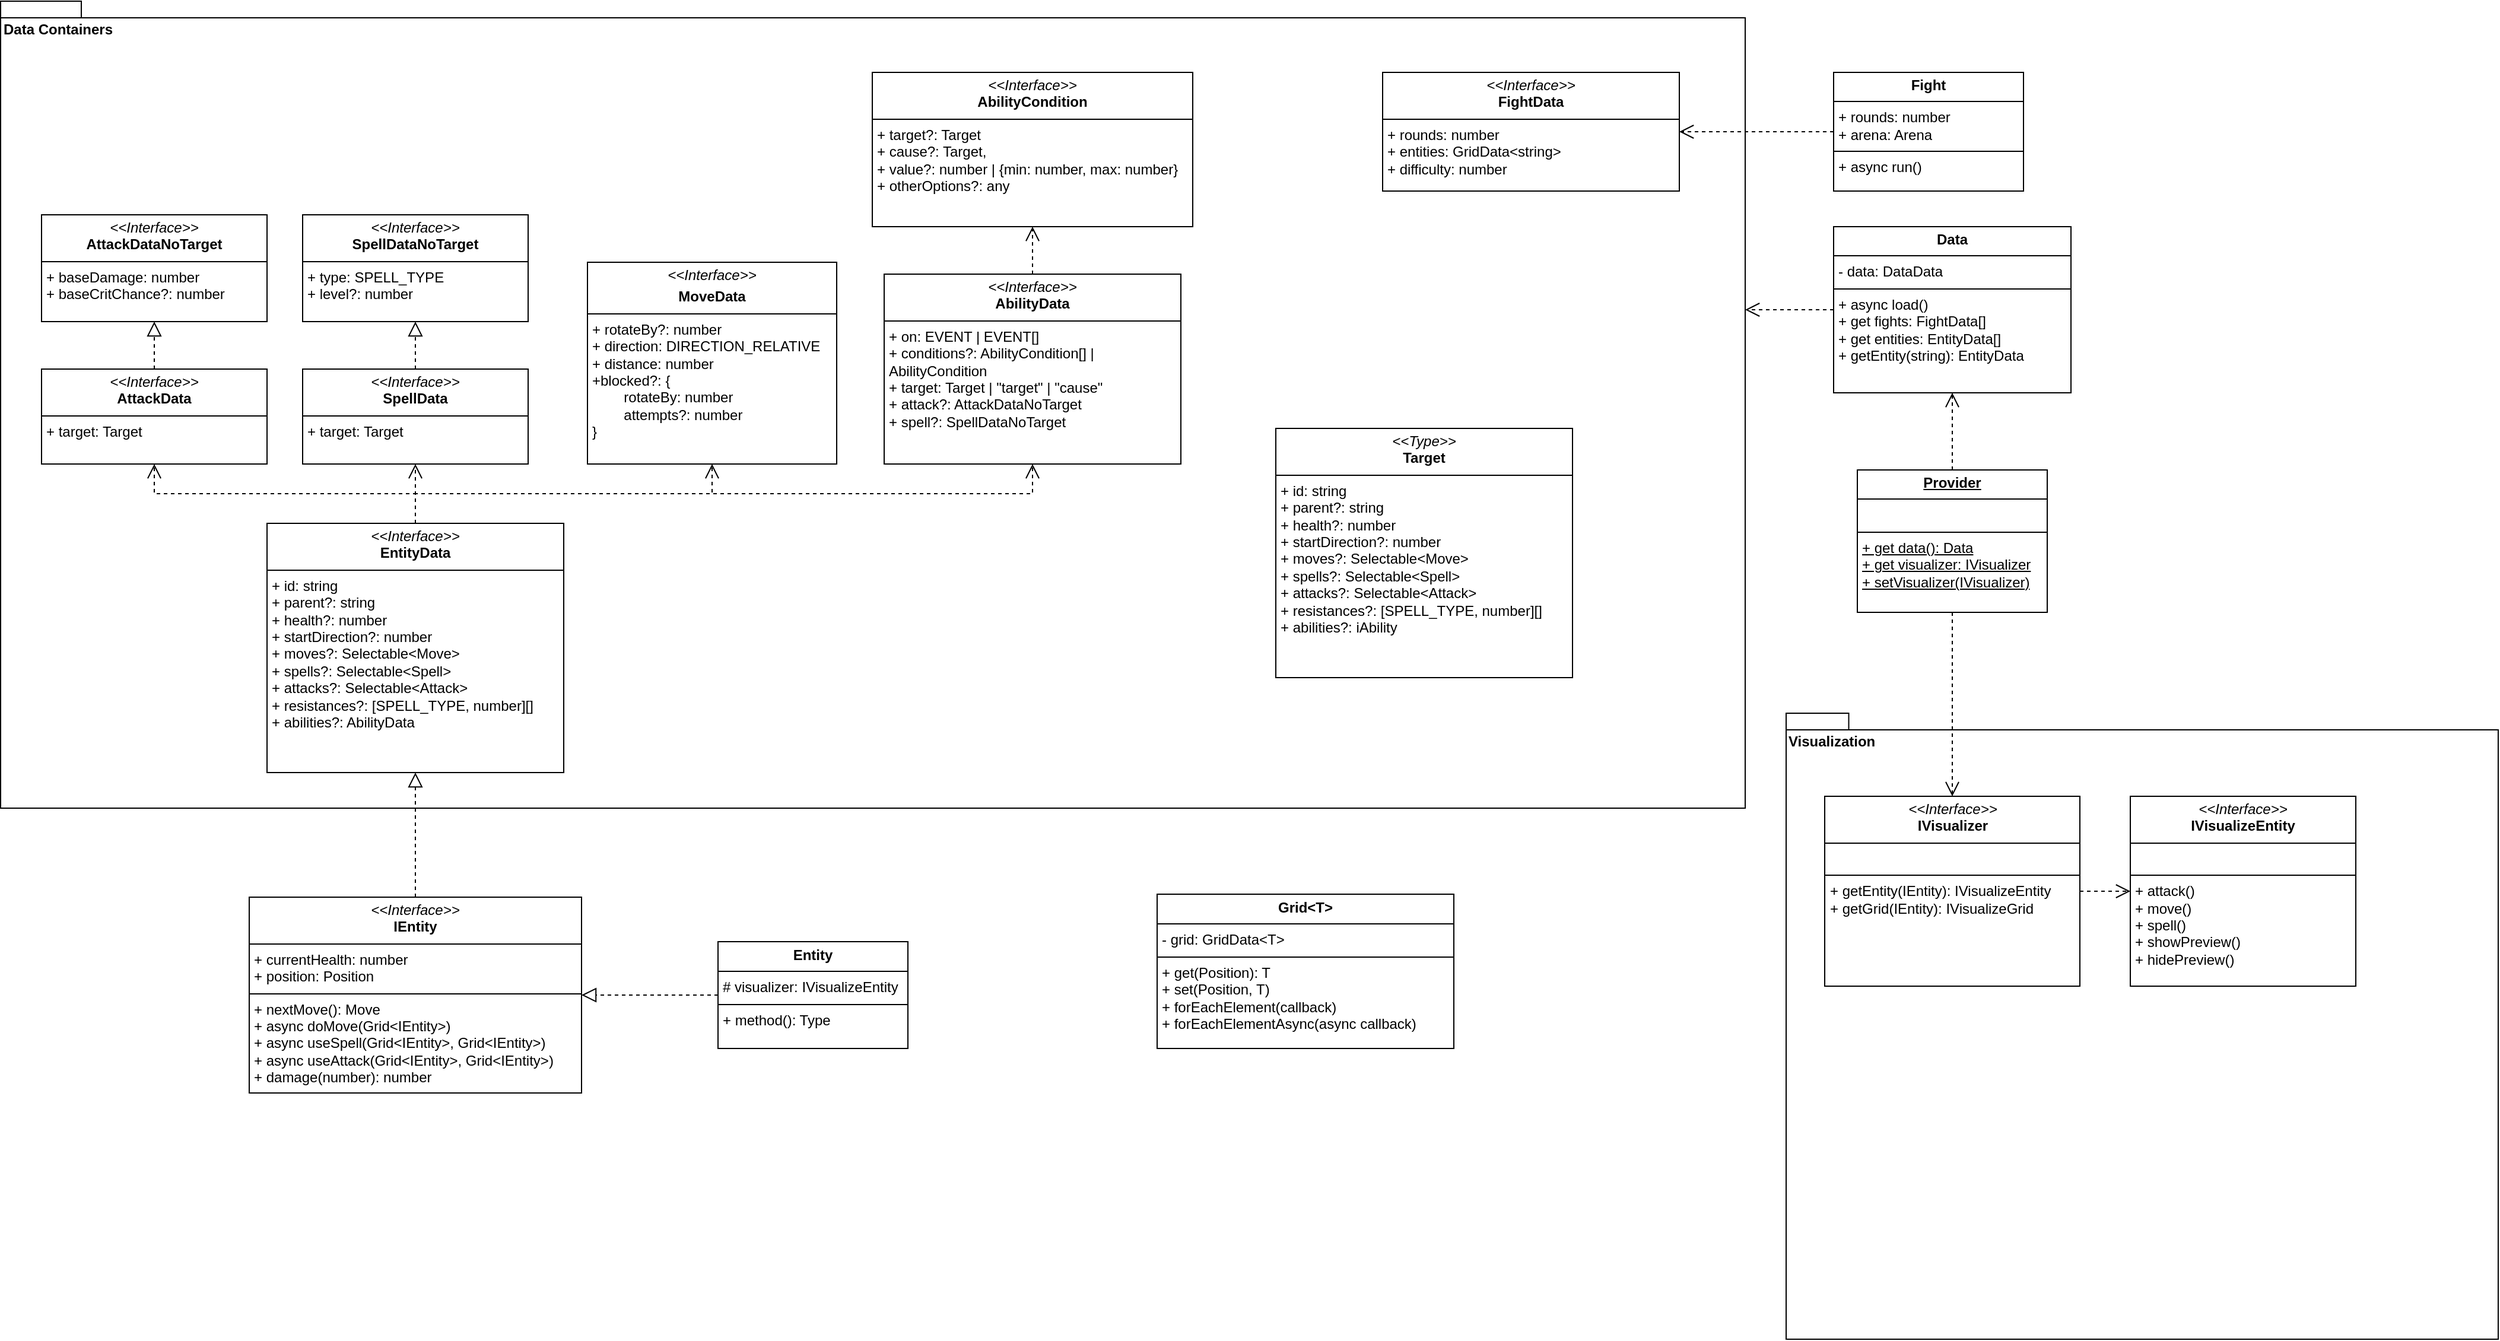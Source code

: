 <mxfile version="27.1.3">
  <diagram id="C5RBs43oDa-KdzZeNtuy" name="Page-1">
    <mxGraphModel dx="2583" dy="1354" grid="1" gridSize="10" guides="1" tooltips="1" connect="1" arrows="1" fold="1" page="1" pageScale="1" pageWidth="827" pageHeight="1169" math="0" shadow="0">
      <root>
        <mxCell id="WIyWlLk6GJQsqaUBKTNV-0" />
        <mxCell id="WIyWlLk6GJQsqaUBKTNV-1" parent="WIyWlLk6GJQsqaUBKTNV-0" />
        <mxCell id="vRzYlGArxDzl1ac_4eDX-14" value="Data Containers" style="shape=folder;fontStyle=1;spacingTop=10;tabWidth=40;tabHeight=14;tabPosition=left;html=1;whiteSpace=wrap;strokeColor=default;align=left;verticalAlign=top;fontFamily=Helvetica;fontSize=12;fontColor=default;fillColor=default;" vertex="1" parent="WIyWlLk6GJQsqaUBKTNV-1">
          <mxGeometry x="505.5" y="70" width="1470" height="680" as="geometry" />
        </mxCell>
        <mxCell id="vRzYlGArxDzl1ac_4eDX-0" value="&lt;p style=&quot;margin:0px;margin-top:4px;text-align:center;&quot;&gt;&lt;i&gt;&amp;lt;&amp;lt;Interface&amp;gt;&amp;gt;&lt;/i&gt;&lt;b&gt;&lt;br&gt;&lt;/b&gt;&lt;/p&gt;&lt;p style=&quot;margin:0px;margin-top:4px;text-align:center;&quot;&gt;&lt;b&gt;MoveData&lt;/b&gt;&lt;/p&gt;&lt;hr size=&quot;1&quot; style=&quot;border-style:solid;&quot;&gt;&lt;p style=&quot;margin:0px;margin-left:4px;&quot;&gt;+ rotateBy?: number&lt;/p&gt;&lt;p style=&quot;margin:0px;margin-left:4px;&quot;&gt;+ direction: DIRECTION_RELATIVE&lt;/p&gt;&lt;p style=&quot;margin:0px;margin-left:4px;&quot;&gt;+ distance: number&lt;/p&gt;&lt;p style=&quot;margin:0px;margin-left:4px;&quot;&gt;+blocked?: {&lt;/p&gt;&lt;p style=&quot;margin:0px;margin-left:4px;&quot;&gt;&lt;span style=&quot;white-space: pre;&quot;&gt;&#x9;&lt;/span&gt;rotateBy: number&lt;/p&gt;&lt;p style=&quot;margin:0px;margin-left:4px;&quot;&gt;&lt;span style=&quot;white-space: pre;&quot;&gt;&#x9;&lt;/span&gt;attempts?: number&lt;/p&gt;&lt;p style=&quot;margin:0px;margin-left:4px;&quot;&gt;}&lt;/p&gt;" style="verticalAlign=top;align=left;overflow=fill;html=1;whiteSpace=wrap;" vertex="1" parent="WIyWlLk6GJQsqaUBKTNV-1">
          <mxGeometry x="1000" y="290" width="210" height="170" as="geometry" />
        </mxCell>
        <mxCell id="vRzYlGArxDzl1ac_4eDX-6" style="edgeStyle=elbowEdgeStyle;shape=connector;curved=0;rounded=0;orthogonalLoop=1;jettySize=auto;elbow=vertical;html=1;shadow=0;strokeColor=default;strokeWidth=1;align=center;verticalAlign=middle;fontFamily=Helvetica;fontSize=12;fontColor=default;labelBackgroundColor=default;endArrow=block;endFill=0;endSize=10;dashed=1;" edge="1" parent="WIyWlLk6GJQsqaUBKTNV-1" source="vRzYlGArxDzl1ac_4eDX-3" target="vRzYlGArxDzl1ac_4eDX-4">
          <mxGeometry relative="1" as="geometry" />
        </mxCell>
        <mxCell id="vRzYlGArxDzl1ac_4eDX-3" value="&lt;p style=&quot;margin:0px;margin-top:4px;text-align:center;&quot;&gt;&lt;i&gt;&amp;lt;&amp;lt;Interface&amp;gt;&amp;gt;&lt;/i&gt;&lt;br&gt;&lt;b&gt;SpellData&lt;/b&gt;&lt;/p&gt;&lt;hr size=&quot;1&quot; style=&quot;border-style:solid;&quot;&gt;&lt;p style=&quot;margin:0px;margin-left:4px;&quot;&gt;+ target: Target&lt;/p&gt;" style="verticalAlign=top;align=left;overflow=fill;html=1;whiteSpace=wrap;strokeColor=default;fontFamily=Helvetica;fontSize=12;fontColor=default;fillColor=default;" vertex="1" parent="WIyWlLk6GJQsqaUBKTNV-1">
          <mxGeometry x="760" y="380" width="190" height="80" as="geometry" />
        </mxCell>
        <mxCell id="vRzYlGArxDzl1ac_4eDX-4" value="&lt;p style=&quot;margin:0px;margin-top:4px;text-align:center;&quot;&gt;&lt;i&gt;&amp;lt;&amp;lt;Interface&amp;gt;&amp;gt;&lt;/i&gt;&lt;br&gt;&lt;b&gt;SpellDataNoTarget&lt;/b&gt;&lt;/p&gt;&lt;hr size=&quot;1&quot; style=&quot;border-style:solid;&quot;&gt;&lt;p style=&quot;margin:0px;margin-left:4px;&quot;&gt;+ type: SPELL_TYPE&lt;/p&gt;&lt;p style=&quot;margin:0px;margin-left:4px;&quot;&gt;+ level?: number&lt;/p&gt;" style="verticalAlign=top;align=left;overflow=fill;html=1;whiteSpace=wrap;strokeColor=default;fontFamily=Helvetica;fontSize=12;fontColor=default;fillColor=default;" vertex="1" parent="WIyWlLk6GJQsqaUBKTNV-1">
          <mxGeometry x="760" y="250" width="190" height="90" as="geometry" />
        </mxCell>
        <mxCell id="vRzYlGArxDzl1ac_4eDX-7" value="&lt;p style=&quot;margin:0px;margin-top:4px;text-align:center;&quot;&gt;&lt;i&gt;&amp;lt;&amp;lt;Interface&amp;gt;&amp;gt;&lt;/i&gt;&lt;br&gt;&lt;b&gt;AttackDataNoTarget&lt;/b&gt;&lt;/p&gt;&lt;hr size=&quot;1&quot; style=&quot;border-style:solid;&quot;&gt;&lt;p style=&quot;margin:0px;margin-left:4px;&quot;&gt;+ baseDamage: number&lt;/p&gt;&lt;p style=&quot;margin:0px;margin-left:4px;&quot;&gt;+ baseCritChance?: number&lt;/p&gt;" style="verticalAlign=top;align=left;overflow=fill;html=1;whiteSpace=wrap;strokeColor=default;fontFamily=Helvetica;fontSize=12;fontColor=default;fillColor=default;" vertex="1" parent="WIyWlLk6GJQsqaUBKTNV-1">
          <mxGeometry x="540" y="250" width="190" height="90" as="geometry" />
        </mxCell>
        <mxCell id="vRzYlGArxDzl1ac_4eDX-10" style="edgeStyle=elbowEdgeStyle;shape=connector;curved=0;rounded=0;orthogonalLoop=1;jettySize=auto;elbow=vertical;html=1;shadow=0;strokeColor=default;strokeWidth=1;align=center;verticalAlign=middle;fontFamily=Helvetica;fontSize=12;fontColor=default;labelBackgroundColor=default;endArrow=block;endFill=0;endSize=10;dashed=1;" edge="1" parent="WIyWlLk6GJQsqaUBKTNV-1" source="vRzYlGArxDzl1ac_4eDX-8" target="vRzYlGArxDzl1ac_4eDX-7">
          <mxGeometry relative="1" as="geometry" />
        </mxCell>
        <mxCell id="vRzYlGArxDzl1ac_4eDX-8" value="&lt;p style=&quot;margin:0px;margin-top:4px;text-align:center;&quot;&gt;&lt;i&gt;&amp;lt;&amp;lt;Interface&amp;gt;&amp;gt;&lt;/i&gt;&lt;br&gt;&lt;b&gt;AttackData&lt;/b&gt;&lt;/p&gt;&lt;hr size=&quot;1&quot; style=&quot;border-style:solid;&quot;&gt;&lt;p style=&quot;margin:0px;margin-left:4px;&quot;&gt;+ target: Target&lt;/p&gt;" style="verticalAlign=top;align=left;overflow=fill;html=1;whiteSpace=wrap;strokeColor=default;fontFamily=Helvetica;fontSize=12;fontColor=default;fillColor=default;" vertex="1" parent="WIyWlLk6GJQsqaUBKTNV-1">
          <mxGeometry x="540" y="380" width="190" height="80" as="geometry" />
        </mxCell>
        <mxCell id="vRzYlGArxDzl1ac_4eDX-19" style="edgeStyle=elbowEdgeStyle;shape=connector;curved=0;rounded=0;orthogonalLoop=1;jettySize=auto;elbow=vertical;html=1;shadow=0;strokeColor=default;strokeWidth=1;align=center;verticalAlign=middle;fontFamily=Helvetica;fontSize=12;fontColor=default;labelBackgroundColor=default;endArrow=open;endFill=0;endSize=10;dashed=1;" edge="1" parent="WIyWlLk6GJQsqaUBKTNV-1" source="vRzYlGArxDzl1ac_4eDX-11" target="vRzYlGArxDzl1ac_4eDX-0">
          <mxGeometry relative="1" as="geometry" />
        </mxCell>
        <mxCell id="vRzYlGArxDzl1ac_4eDX-20" style="edgeStyle=elbowEdgeStyle;shape=connector;curved=0;rounded=0;orthogonalLoop=1;jettySize=auto;elbow=vertical;html=1;shadow=0;strokeColor=default;strokeWidth=1;align=center;verticalAlign=middle;fontFamily=Helvetica;fontSize=12;fontColor=default;labelBackgroundColor=default;endArrow=open;endFill=0;endSize=10;dashed=1;" edge="1" parent="WIyWlLk6GJQsqaUBKTNV-1" source="vRzYlGArxDzl1ac_4eDX-11" target="vRzYlGArxDzl1ac_4eDX-3">
          <mxGeometry relative="1" as="geometry" />
        </mxCell>
        <mxCell id="vRzYlGArxDzl1ac_4eDX-21" style="edgeStyle=elbowEdgeStyle;shape=connector;curved=0;rounded=0;orthogonalLoop=1;jettySize=auto;elbow=vertical;html=1;shadow=0;strokeColor=default;strokeWidth=1;align=center;verticalAlign=middle;fontFamily=Helvetica;fontSize=12;fontColor=default;labelBackgroundColor=default;endArrow=open;endFill=0;endSize=10;dashed=1;" edge="1" parent="WIyWlLk6GJQsqaUBKTNV-1" source="vRzYlGArxDzl1ac_4eDX-11" target="vRzYlGArxDzl1ac_4eDX-8">
          <mxGeometry relative="1" as="geometry" />
        </mxCell>
        <mxCell id="vRzYlGArxDzl1ac_4eDX-22" style="edgeStyle=elbowEdgeStyle;shape=connector;curved=0;rounded=0;orthogonalLoop=1;jettySize=auto;elbow=vertical;html=1;shadow=0;strokeColor=default;strokeWidth=1;align=center;verticalAlign=middle;fontFamily=Helvetica;fontSize=12;fontColor=default;labelBackgroundColor=default;endArrow=open;endFill=0;endSize=10;dashed=1;" edge="1" parent="WIyWlLk6GJQsqaUBKTNV-1" source="vRzYlGArxDzl1ac_4eDX-11" target="vRzYlGArxDzl1ac_4eDX-16">
          <mxGeometry relative="1" as="geometry" />
        </mxCell>
        <mxCell id="vRzYlGArxDzl1ac_4eDX-11" value="&lt;p style=&quot;margin:0px;margin-top:4px;text-align:center;&quot;&gt;&lt;i&gt;&amp;lt;&amp;lt;Interface&amp;gt;&amp;gt;&lt;/i&gt;&lt;br&gt;&lt;b&gt;EntityData&lt;/b&gt;&lt;/p&gt;&lt;hr size=&quot;1&quot; style=&quot;border-style:solid;&quot;&gt;&lt;p style=&quot;margin:0px;margin-left:4px;&quot;&gt;+ id: string&lt;/p&gt;&lt;p style=&quot;margin:0px;margin-left:4px;&quot;&gt;+ parent?: string&lt;/p&gt;&lt;p style=&quot;margin:0px;margin-left:4px;&quot;&gt;+ health?: number&lt;/p&gt;&lt;p style=&quot;margin:0px;margin-left:4px;&quot;&gt;+ startDirection?: number&lt;/p&gt;&lt;p style=&quot;margin:0px;margin-left:4px;&quot;&gt;+ moves?: Selectable&amp;lt;Move&amp;gt;&lt;/p&gt;&lt;p style=&quot;margin:0px;margin-left:4px;&quot;&gt;+ spells?: Selectable&amp;lt;Spell&amp;gt;&lt;/p&gt;&lt;p style=&quot;margin:0px;margin-left:4px;&quot;&gt;+ attacks?: Selectable&amp;lt;Attack&amp;gt;&lt;/p&gt;&lt;p style=&quot;margin:0px;margin-left:4px;&quot;&gt;+ resistances?: [SPELL_TYPE, number][]&lt;/p&gt;&lt;p style=&quot;margin:0px;margin-left:4px;&quot;&gt;+ abilities?: AbilityData&lt;/p&gt;&lt;p style=&quot;margin:0px;margin-left:4px;&quot;&gt;&lt;br&gt;&lt;/p&gt;" style="verticalAlign=top;align=left;overflow=fill;html=1;whiteSpace=wrap;strokeColor=default;fontFamily=Helvetica;fontSize=12;fontColor=default;fillColor=default;" vertex="1" parent="WIyWlLk6GJQsqaUBKTNV-1">
          <mxGeometry x="730" y="510" width="250" height="210" as="geometry" />
        </mxCell>
        <mxCell id="vRzYlGArxDzl1ac_4eDX-13" style="edgeStyle=elbowEdgeStyle;shape=connector;curved=0;rounded=0;orthogonalLoop=1;jettySize=auto;elbow=vertical;html=1;shadow=0;strokeColor=default;strokeWidth=1;align=center;verticalAlign=middle;fontFamily=Helvetica;fontSize=12;fontColor=default;labelBackgroundColor=default;endArrow=block;endFill=0;endSize=10;dashed=1;" edge="1" parent="WIyWlLk6GJQsqaUBKTNV-1" source="vRzYlGArxDzl1ac_4eDX-12" target="vRzYlGArxDzl1ac_4eDX-11">
          <mxGeometry relative="1" as="geometry" />
        </mxCell>
        <mxCell id="vRzYlGArxDzl1ac_4eDX-12" value="&lt;p style=&quot;margin:0px;margin-top:4px;text-align:center;&quot;&gt;&lt;i&gt;&amp;lt;&amp;lt;Interface&amp;gt;&amp;gt;&lt;/i&gt;&lt;br&gt;&lt;b&gt;IEntity&lt;/b&gt;&lt;/p&gt;&lt;hr size=&quot;1&quot; style=&quot;border-style:solid;&quot;&gt;&lt;p style=&quot;margin:0px;margin-left:4px;&quot;&gt;+ currentHealth: number&lt;br&gt;+ position: Position&lt;/p&gt;&lt;hr size=&quot;1&quot; style=&quot;border-style:solid;&quot;&gt;&lt;p style=&quot;margin:0px;margin-left:4px;&quot;&gt;+ nextMove(): Move&lt;/p&gt;&lt;p style=&quot;margin:0px;margin-left:4px;&quot;&gt;+ async doMove(Grid&amp;lt;IEntity&amp;gt;)&lt;/p&gt;&lt;p style=&quot;margin:0px;margin-left:4px;&quot;&gt;+ async useSpell(Grid&amp;lt;IEntity&amp;gt;, Grid&amp;lt;IEntity&amp;gt;)&lt;/p&gt;&lt;p style=&quot;margin:0px;margin-left:4px;&quot;&gt;+ async useAttack(Grid&amp;lt;IEntity&amp;gt;, Grid&amp;lt;IEntity&amp;gt;)&lt;/p&gt;&lt;p style=&quot;margin:0px;margin-left:4px;&quot;&gt;+ damage(number): number&lt;/p&gt;" style="verticalAlign=top;align=left;overflow=fill;html=1;whiteSpace=wrap;strokeColor=default;fontFamily=Helvetica;fontSize=12;fontColor=default;fillColor=default;" vertex="1" parent="WIyWlLk6GJQsqaUBKTNV-1">
          <mxGeometry x="715" y="825" width="280" height="165" as="geometry" />
        </mxCell>
        <mxCell id="vRzYlGArxDzl1ac_4eDX-15" value="&lt;p style=&quot;margin:0px;margin-top:4px;text-align:center;&quot;&gt;&lt;i&gt;&amp;lt;&amp;lt;Type&amp;gt;&amp;gt;&lt;/i&gt;&lt;br&gt;&lt;b&gt;Target&lt;/b&gt;&lt;/p&gt;&lt;hr size=&quot;1&quot; style=&quot;border-style:solid;&quot;&gt;&lt;p style=&quot;margin:0px;margin-left:4px;&quot;&gt;+ id: string&lt;/p&gt;&lt;p style=&quot;margin:0px;margin-left:4px;&quot;&gt;+ parent?: string&lt;/p&gt;&lt;p style=&quot;margin:0px;margin-left:4px;&quot;&gt;+ health?: number&lt;/p&gt;&lt;p style=&quot;margin:0px;margin-left:4px;&quot;&gt;+ startDirection?: number&lt;/p&gt;&lt;p style=&quot;margin:0px;margin-left:4px;&quot;&gt;+ moves?: Selectable&amp;lt;Move&amp;gt;&lt;/p&gt;&lt;p style=&quot;margin:0px;margin-left:4px;&quot;&gt;+ spells?: Selectable&amp;lt;Spell&amp;gt;&lt;/p&gt;&lt;p style=&quot;margin:0px;margin-left:4px;&quot;&gt;+ attacks?: Selectable&amp;lt;Attack&amp;gt;&lt;/p&gt;&lt;p style=&quot;margin:0px;margin-left:4px;&quot;&gt;+ resistances?: [SPELL_TYPE, number][]&lt;/p&gt;&lt;p style=&quot;margin:0px;margin-left:4px;&quot;&gt;+ abilities?: iAbility&lt;/p&gt;&lt;p style=&quot;margin:0px;margin-left:4px;&quot;&gt;&lt;br&gt;&lt;/p&gt;" style="verticalAlign=top;align=left;overflow=fill;html=1;whiteSpace=wrap;strokeColor=default;fontFamily=Helvetica;fontSize=12;fontColor=default;fillColor=default;" vertex="1" parent="WIyWlLk6GJQsqaUBKTNV-1">
          <mxGeometry x="1580" y="430" width="250" height="210" as="geometry" />
        </mxCell>
        <mxCell id="vRzYlGArxDzl1ac_4eDX-23" style="edgeStyle=elbowEdgeStyle;shape=connector;curved=0;rounded=0;orthogonalLoop=1;jettySize=auto;elbow=vertical;html=1;shadow=0;strokeColor=default;strokeWidth=1;align=center;verticalAlign=middle;fontFamily=Helvetica;fontSize=12;fontColor=default;labelBackgroundColor=default;endArrow=open;endFill=0;endSize=10;dashed=1;" edge="1" parent="WIyWlLk6GJQsqaUBKTNV-1" source="vRzYlGArxDzl1ac_4eDX-16" target="vRzYlGArxDzl1ac_4eDX-17">
          <mxGeometry relative="1" as="geometry" />
        </mxCell>
        <mxCell id="vRzYlGArxDzl1ac_4eDX-16" value="&lt;p style=&quot;margin:0px;margin-top:4px;text-align:center;&quot;&gt;&lt;i&gt;&amp;lt;&amp;lt;Interface&amp;gt;&amp;gt;&lt;/i&gt;&lt;br&gt;&lt;b&gt;AbilityData&lt;/b&gt;&lt;/p&gt;&lt;hr size=&quot;1&quot; style=&quot;border-style:solid;&quot;&gt;&lt;p style=&quot;margin:0px;margin-left:4px;&quot;&gt;+ on: EVENT | EVENT[]&lt;/p&gt;&lt;p style=&quot;margin:0px;margin-left:4px;&quot;&gt;+ conditions?: AbilityCondition[] | AbilityCondition&lt;/p&gt;&lt;p style=&quot;margin:0px;margin-left:4px;&quot;&gt;+ target: Target | &quot;target&quot; | &quot;cause&quot;&lt;/p&gt;&lt;p style=&quot;margin:0px;margin-left:4px;&quot;&gt;+ attack?: AttackDataNoTarget&lt;/p&gt;&lt;p style=&quot;margin:0px;margin-left:4px;&quot;&gt;+ spell?: SpellDataNoTarget&lt;/p&gt;" style="verticalAlign=top;align=left;overflow=fill;html=1;whiteSpace=wrap;strokeColor=default;fontFamily=Helvetica;fontSize=12;fontColor=default;fillColor=default;" vertex="1" parent="WIyWlLk6GJQsqaUBKTNV-1">
          <mxGeometry x="1250" y="300" width="250" height="160" as="geometry" />
        </mxCell>
        <mxCell id="vRzYlGArxDzl1ac_4eDX-17" value="&lt;p style=&quot;margin:0px;margin-top:4px;text-align:center;&quot;&gt;&lt;i&gt;&amp;lt;&amp;lt;Interface&amp;gt;&amp;gt;&lt;/i&gt;&lt;br&gt;&lt;b&gt;AbilityCondition&lt;/b&gt;&lt;/p&gt;&lt;hr size=&quot;1&quot; style=&quot;border-style:solid;&quot;&gt;&lt;p style=&quot;margin:0px;margin-left:4px;&quot;&gt;+ target?: Target&lt;/p&gt;&lt;p style=&quot;margin:0px;margin-left:4px;&quot;&gt;+ cause?: Target,&lt;/p&gt;&lt;p style=&quot;margin:0px;margin-left:4px;&quot;&gt;+ value?: number | {min: number, max: number}&lt;/p&gt;&lt;p style=&quot;margin:0px;margin-left:4px;&quot;&gt;+ otherOptions?: any&lt;/p&gt;" style="verticalAlign=top;align=left;overflow=fill;html=1;whiteSpace=wrap;strokeColor=default;fontFamily=Helvetica;fontSize=12;fontColor=default;fillColor=default;" vertex="1" parent="WIyWlLk6GJQsqaUBKTNV-1">
          <mxGeometry x="1240" y="130" width="270" height="130" as="geometry" />
        </mxCell>
        <mxCell id="vRzYlGArxDzl1ac_4eDX-18" value="&lt;p style=&quot;margin:0px;margin-top:4px;text-align:center;&quot;&gt;&lt;i&gt;&amp;lt;&amp;lt;Interface&amp;gt;&amp;gt;&lt;/i&gt;&lt;br&gt;&lt;b&gt;FightData&lt;/b&gt;&lt;/p&gt;&lt;hr size=&quot;1&quot; style=&quot;border-style:solid;&quot;&gt;&lt;p style=&quot;margin:0px;margin-left:4px;&quot;&gt;+ rounds: number&lt;/p&gt;&lt;p style=&quot;margin:0px;margin-left:4px;&quot;&gt;+ entities: GridData&amp;lt;string&amp;gt;&lt;/p&gt;&lt;p style=&quot;margin:0px;margin-left:4px;&quot;&gt;+ difficulty: number&lt;/p&gt;&lt;p style=&quot;margin:0px;margin-left:4px;&quot;&gt;&lt;br&gt;&lt;/p&gt;" style="verticalAlign=top;align=left;overflow=fill;html=1;whiteSpace=wrap;strokeColor=default;fontFamily=Helvetica;fontSize=12;fontColor=default;fillColor=default;" vertex="1" parent="WIyWlLk6GJQsqaUBKTNV-1">
          <mxGeometry x="1670" y="130" width="250" height="100" as="geometry" />
        </mxCell>
        <mxCell id="vRzYlGArxDzl1ac_4eDX-24" value="&lt;p style=&quot;margin:0px;margin-top:4px;text-align:center;&quot;&gt;&lt;b&gt;Grid&amp;lt;T&amp;gt;&lt;/b&gt;&lt;/p&gt;&lt;hr size=&quot;1&quot; style=&quot;border-style:solid;&quot;&gt;&lt;p style=&quot;margin:0px;margin-left:4px;&quot;&gt;- grid: GridData&amp;lt;T&amp;gt;&lt;/p&gt;&lt;hr size=&quot;1&quot; style=&quot;border-style:solid;&quot;&gt;&lt;p style=&quot;margin:0px;margin-left:4px;&quot;&gt;+ get(Position): T&lt;/p&gt;&lt;p style=&quot;margin:0px;margin-left:4px;&quot;&gt;+ set(Position, T)&lt;/p&gt;&lt;p style=&quot;margin:0px;margin-left:4px;&quot;&gt;+ forEachElement(callback)&lt;/p&gt;&lt;p style=&quot;margin:0px;margin-left:4px;&quot;&gt;+ forEachElementAsync(async callback)&lt;/p&gt;" style="verticalAlign=top;align=left;overflow=fill;html=1;whiteSpace=wrap;strokeColor=default;fontFamily=Helvetica;fontSize=12;fontColor=default;fillColor=default;" vertex="1" parent="WIyWlLk6GJQsqaUBKTNV-1">
          <mxGeometry x="1480" y="822.5" width="250" height="130" as="geometry" />
        </mxCell>
        <mxCell id="vRzYlGArxDzl1ac_4eDX-28" style="edgeStyle=elbowEdgeStyle;shape=connector;curved=0;rounded=0;orthogonalLoop=1;jettySize=auto;elbow=vertical;html=1;shadow=0;strokeColor=default;strokeWidth=1;align=center;verticalAlign=middle;fontFamily=Helvetica;fontSize=12;fontColor=default;labelBackgroundColor=default;endArrow=block;endFill=0;endSize=10;dashed=1;" edge="1" parent="WIyWlLk6GJQsqaUBKTNV-1" source="vRzYlGArxDzl1ac_4eDX-26" target="vRzYlGArxDzl1ac_4eDX-12">
          <mxGeometry relative="1" as="geometry" />
        </mxCell>
        <mxCell id="vRzYlGArxDzl1ac_4eDX-26" value="&lt;p style=&quot;margin:0px;margin-top:4px;text-align:center;&quot;&gt;&lt;b&gt;Entity&lt;/b&gt;&lt;/p&gt;&lt;hr size=&quot;1&quot; style=&quot;border-style:solid;&quot;&gt;&lt;p style=&quot;margin:0px;margin-left:4px;&quot;&gt;# visualizer: IVisualizeEntity&lt;/p&gt;&lt;hr size=&quot;1&quot; style=&quot;border-style:solid;&quot;&gt;&lt;p style=&quot;margin:0px;margin-left:4px;&quot;&gt;+ method(): Type&lt;/p&gt;" style="verticalAlign=top;align=left;overflow=fill;html=1;whiteSpace=wrap;strokeColor=default;fontFamily=Helvetica;fontSize=12;fontColor=default;fillColor=default;" vertex="1" parent="WIyWlLk6GJQsqaUBKTNV-1">
          <mxGeometry x="1110" y="862.5" width="160" height="90" as="geometry" />
        </mxCell>
        <mxCell id="vRzYlGArxDzl1ac_4eDX-32" value="&lt;div&gt;Visualization&lt;/div&gt;" style="shape=folder;fontStyle=1;spacingTop=10;tabWidth=40;tabHeight=14;tabPosition=left;html=1;whiteSpace=wrap;strokeColor=default;align=left;verticalAlign=top;fontFamily=Helvetica;fontSize=12;fontColor=default;fillColor=default;" vertex="1" parent="WIyWlLk6GJQsqaUBKTNV-1">
          <mxGeometry x="2010" y="670" width="600" height="527.5" as="geometry" />
        </mxCell>
        <mxCell id="vRzYlGArxDzl1ac_4eDX-33" value="&lt;p style=&quot;margin:0px;margin-top:4px;text-align:center;&quot;&gt;&lt;i&gt;&amp;lt;&amp;lt;Interface&amp;gt;&amp;gt;&lt;/i&gt;&lt;br&gt;&lt;b&gt;IVisualizeEntity&lt;/b&gt;&lt;/p&gt;&lt;hr size=&quot;1&quot; style=&quot;border-style:solid;&quot;&gt;&lt;br&gt;&lt;hr size=&quot;1&quot; style=&quot;border-style:solid;&quot;&gt;&lt;p style=&quot;margin:0px;margin-left:4px;&quot;&gt;+ attack()&lt;/p&gt;&lt;p style=&quot;margin:0px;margin-left:4px;&quot;&gt;+ move()&lt;/p&gt;&lt;p style=&quot;margin:0px;margin-left:4px;&quot;&gt;+ spell()&lt;/p&gt;&lt;p style=&quot;margin:0px;margin-left:4px;&quot;&gt;+ showPreview()&lt;/p&gt;&lt;p style=&quot;margin:0px;margin-left:4px;&quot;&gt;+ hidePreview()&lt;/p&gt;" style="verticalAlign=top;align=left;overflow=fill;html=1;whiteSpace=wrap;strokeColor=default;fontFamily=Helvetica;fontSize=12;fontColor=default;fillColor=default;" vertex="1" parent="WIyWlLk6GJQsqaUBKTNV-1">
          <mxGeometry x="2300" y="740" width="190" height="160" as="geometry" />
        </mxCell>
        <mxCell id="vRzYlGArxDzl1ac_4eDX-51" style="edgeStyle=elbowEdgeStyle;shape=connector;curved=0;rounded=0;orthogonalLoop=1;jettySize=auto;elbow=vertical;html=1;shadow=0;strokeColor=default;strokeWidth=1;align=center;verticalAlign=middle;fontFamily=Helvetica;fontSize=12;fontColor=default;labelBackgroundColor=default;endArrow=open;endFill=0;endSize=10;dashed=1;" edge="1" parent="WIyWlLk6GJQsqaUBKTNV-1" source="vRzYlGArxDzl1ac_4eDX-34" target="vRzYlGArxDzl1ac_4eDX-33">
          <mxGeometry relative="1" as="geometry" />
        </mxCell>
        <mxCell id="vRzYlGArxDzl1ac_4eDX-34" value="&lt;p style=&quot;margin:0px;margin-top:4px;text-align:center;&quot;&gt;&lt;i&gt;&amp;lt;&amp;lt;Interface&amp;gt;&amp;gt;&lt;/i&gt;&lt;br&gt;&lt;b&gt;IVisualizer&lt;/b&gt;&lt;/p&gt;&lt;hr size=&quot;1&quot; style=&quot;border-style:solid;&quot;&gt;&lt;br&gt;&lt;hr size=&quot;1&quot; style=&quot;border-style:solid;&quot;&gt;&lt;p style=&quot;margin:0px;margin-left:4px;&quot;&gt;+ getEntity(IEntity): IVisualizeEntity&lt;/p&gt;&lt;p style=&quot;margin:0px;margin-left:4px;&quot;&gt;+ getGrid(IEntity): IVisualizeGrid&lt;/p&gt;" style="verticalAlign=top;align=left;overflow=fill;html=1;whiteSpace=wrap;strokeColor=default;fontFamily=Helvetica;fontSize=12;fontColor=default;fillColor=default;" vertex="1" parent="WIyWlLk6GJQsqaUBKTNV-1">
          <mxGeometry x="2042.5" y="740" width="215" height="160" as="geometry" />
        </mxCell>
        <mxCell id="vRzYlGArxDzl1ac_4eDX-47" style="edgeStyle=elbowEdgeStyle;shape=connector;curved=0;rounded=0;orthogonalLoop=1;jettySize=auto;elbow=vertical;html=1;shadow=0;strokeColor=default;strokeWidth=1;align=center;verticalAlign=middle;fontFamily=Helvetica;fontSize=12;fontColor=default;labelBackgroundColor=default;endArrow=open;endFill=0;endSize=10;dashed=1;" edge="1" parent="WIyWlLk6GJQsqaUBKTNV-1" source="vRzYlGArxDzl1ac_4eDX-39" target="vRzYlGArxDzl1ac_4eDX-18">
          <mxGeometry relative="1" as="geometry" />
        </mxCell>
        <mxCell id="vRzYlGArxDzl1ac_4eDX-39" value="&lt;p style=&quot;margin:0px;margin-top:4px;text-align:center;&quot;&gt;&lt;b&gt;Fight&lt;/b&gt;&lt;/p&gt;&lt;hr size=&quot;1&quot; style=&quot;border-style:solid;&quot;&gt;&lt;p style=&quot;margin:0px;margin-left:4px;&quot;&gt;+ rounds: number&lt;/p&gt;&lt;p style=&quot;margin:0px;margin-left:4px;&quot;&gt;+ arena: Arena&lt;/p&gt;&lt;hr size=&quot;1&quot; style=&quot;border-style:solid;&quot;&gt;&lt;p style=&quot;margin:0px;margin-left:4px;&quot;&gt;+ async run()&lt;/p&gt;" style="verticalAlign=top;align=left;overflow=fill;html=1;whiteSpace=wrap;strokeColor=default;fontFamily=Helvetica;fontSize=12;fontColor=default;fillColor=default;" vertex="1" parent="WIyWlLk6GJQsqaUBKTNV-1">
          <mxGeometry x="2050" y="130" width="160" height="100" as="geometry" />
        </mxCell>
        <mxCell id="vRzYlGArxDzl1ac_4eDX-48" style="edgeStyle=elbowEdgeStyle;shape=connector;curved=0;rounded=0;orthogonalLoop=1;jettySize=auto;elbow=vertical;html=1;shadow=0;strokeColor=default;strokeWidth=1;align=center;verticalAlign=middle;fontFamily=Helvetica;fontSize=12;fontColor=default;labelBackgroundColor=default;endArrow=open;endFill=0;endSize=10;dashed=1;" edge="1" parent="WIyWlLk6GJQsqaUBKTNV-1" source="vRzYlGArxDzl1ac_4eDX-44" target="vRzYlGArxDzl1ac_4eDX-45">
          <mxGeometry relative="1" as="geometry" />
        </mxCell>
        <mxCell id="vRzYlGArxDzl1ac_4eDX-49" style="edgeStyle=elbowEdgeStyle;shape=connector;curved=0;rounded=0;orthogonalLoop=1;jettySize=auto;elbow=vertical;html=1;shadow=0;strokeColor=default;strokeWidth=1;align=center;verticalAlign=middle;fontFamily=Helvetica;fontSize=12;fontColor=default;labelBackgroundColor=default;endArrow=open;endFill=0;endSize=10;dashed=1;" edge="1" parent="WIyWlLk6GJQsqaUBKTNV-1" source="vRzYlGArxDzl1ac_4eDX-44" target="vRzYlGArxDzl1ac_4eDX-34">
          <mxGeometry relative="1" as="geometry" />
        </mxCell>
        <mxCell id="vRzYlGArxDzl1ac_4eDX-44" value="&lt;p style=&quot;margin:0px;margin-top:4px;text-align:center;&quot;&gt;&lt;u&gt;&lt;b&gt;Provider&lt;/b&gt;&lt;/u&gt;&lt;/p&gt;&lt;hr size=&quot;1&quot; style=&quot;border-style:solid;&quot;&gt;&lt;br&gt;&lt;hr size=&quot;1&quot; style=&quot;border-style:solid;&quot;&gt;&lt;p style=&quot;margin:0px;margin-left:4px;&quot;&gt;&lt;u&gt;+ get data(): Data&lt;/u&gt;&lt;/p&gt;&lt;p style=&quot;margin:0px;margin-left:4px;&quot;&gt;&lt;u&gt;+ get visualizer: IVisualizer&lt;/u&gt;&lt;/p&gt;&lt;p style=&quot;margin:0px;margin-left:4px;&quot;&gt;&lt;u&gt;+ setVisualizer(IVisualizer)&lt;/u&gt;&lt;/p&gt;&lt;p style=&quot;margin:0px;margin-left:4px;&quot;&gt;&lt;br&gt;&lt;/p&gt;" style="verticalAlign=top;align=left;overflow=fill;html=1;whiteSpace=wrap;strokeColor=default;fontFamily=Helvetica;fontSize=12;fontColor=default;fillColor=default;" vertex="1" parent="WIyWlLk6GJQsqaUBKTNV-1">
          <mxGeometry x="2070" y="465" width="160" height="120" as="geometry" />
        </mxCell>
        <mxCell id="vRzYlGArxDzl1ac_4eDX-46" style="edgeStyle=elbowEdgeStyle;shape=connector;curved=0;rounded=0;orthogonalLoop=1;jettySize=auto;elbow=vertical;html=1;shadow=0;strokeColor=default;strokeWidth=1;align=center;verticalAlign=middle;fontFamily=Helvetica;fontSize=12;fontColor=default;labelBackgroundColor=default;endArrow=open;endFill=0;endSize=10;dashed=1;" edge="1" parent="WIyWlLk6GJQsqaUBKTNV-1" source="vRzYlGArxDzl1ac_4eDX-45" target="vRzYlGArxDzl1ac_4eDX-14">
          <mxGeometry relative="1" as="geometry" />
        </mxCell>
        <mxCell id="vRzYlGArxDzl1ac_4eDX-45" value="&lt;p style=&quot;margin:0px;margin-top:4px;text-align:center;&quot;&gt;&lt;b&gt;Data&lt;/b&gt;&lt;/p&gt;&lt;hr size=&quot;1&quot; style=&quot;border-style:solid;&quot;&gt;&lt;p style=&quot;margin:0px;margin-left:4px;&quot;&gt;- data: DataData&lt;/p&gt;&lt;hr size=&quot;1&quot; style=&quot;border-style:solid;&quot;&gt;&lt;p style=&quot;margin:0px;margin-left:4px;&quot;&gt;+ async load()&lt;/p&gt;&lt;p style=&quot;margin:0px;margin-left:4px;&quot;&gt;+ get fights: FightData[]&lt;/p&gt;&lt;p style=&quot;margin:0px;margin-left:4px;&quot;&gt;+ get entities: EntityData[]&lt;/p&gt;&lt;p style=&quot;margin:0px;margin-left:4px;&quot;&gt;+ getEntity(string): EntityData&lt;/p&gt;" style="verticalAlign=top;align=left;overflow=fill;html=1;whiteSpace=wrap;strokeColor=default;fontFamily=Helvetica;fontSize=12;fontColor=default;fillColor=default;" vertex="1" parent="WIyWlLk6GJQsqaUBKTNV-1">
          <mxGeometry x="2050" y="260" width="200" height="140" as="geometry" />
        </mxCell>
      </root>
    </mxGraphModel>
  </diagram>
</mxfile>
